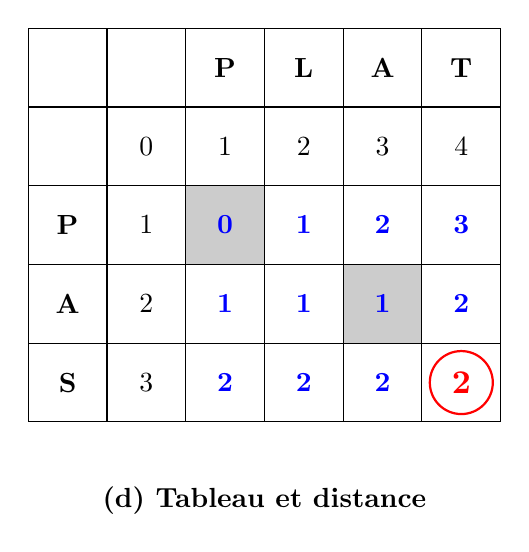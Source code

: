 \begin{tikzpicture}

% Lettres communes
\fill[black!20] (1,-1) rectangle ++(1,1);
\fill[black!20] (3,-2) rectangle ++(1,1);

% Grille
\draw (-1,2) grid ++(6,-5);

% Mot 1
\node at (-0.5,-0.5) {\bf P};
\node at (-0.5,-1.5) {\bf A};
\node at (-0.5,-2.5) {\bf S};

% Mot 2
\node at (1.5,1.5) {\bf P};
\node at (2.5,1.5) {\bf L};
\node at (3.5,1.5) {\bf A};
\node at (4.5,1.5) {\bf T};


% Initialisation
\foreach \i in {0,...,4}{
  \node at (\i+0.5,0.5) {$\i$};
}
\foreach \i in {1,...,3}{
  \node at (0.5,-\i+0.5) {$\i$};
}


% Cases intÃÂ©rieurs

% Ligne 1
\node[blue] at (1.5,-0.5) {$\mathbf{0}$};
\node[blue] at (2.5,-0.5) {$\mathbf{1}$};
\node[blue] at (3.5,-0.5) {$\mathbf{2}$};
\node[blue] at (4.5,-0.5) {$\mathbf{3}$};

% Ligne 2
\node[blue] at (1.5,-1.5) {$\mathbf{1}$};
\node[blue] at (2.5,-1.5) {$\mathbf{1}$};
\node[blue] at (3.5,-1.5) {$\mathbf{1}$};
\node[blue]at (4.5,-1.5) {$\mathbf{2}$};

% Ligne 3
\node[blue] at (1.5,-2.5) {$\mathbf{2}$};
\node[blue] at (2.5,-2.5) {$\mathbf{2}$};
\node[blue] at (3.5,-2.5) {$\mathbf{2}$};
\node[scale=1.2,red] at (4.5,-2.5) {$\mathbf{2}$};
\draw[red,thick] (4.5,-2.5) circle (0.4);

\node at (2,-4) {\bf (d) Tableau et distance};

\end{tikzpicture}